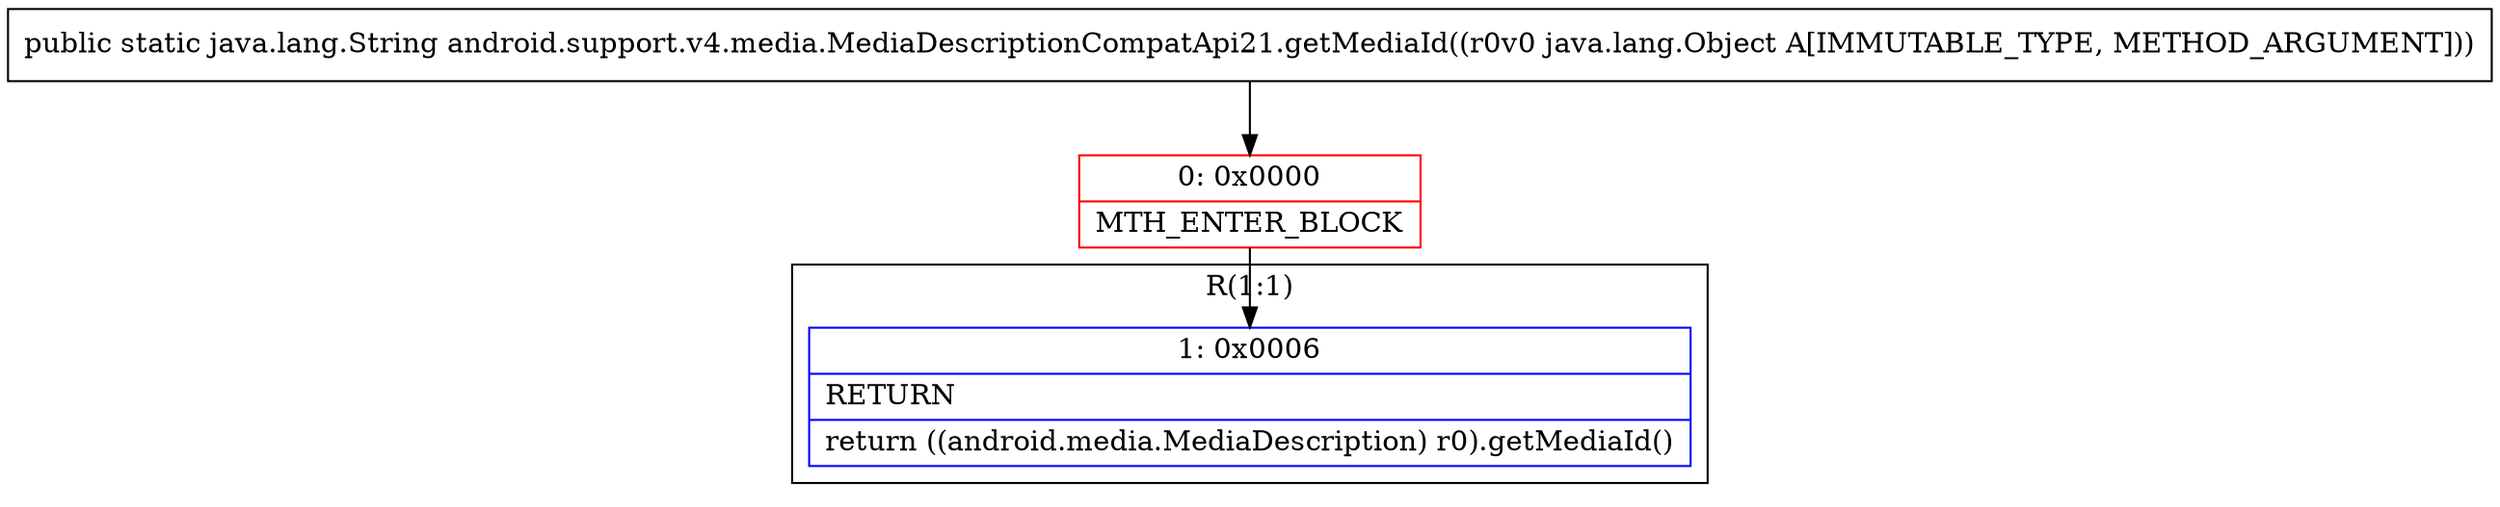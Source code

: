 digraph "CFG forandroid.support.v4.media.MediaDescriptionCompatApi21.getMediaId(Ljava\/lang\/Object;)Ljava\/lang\/String;" {
subgraph cluster_Region_1992940858 {
label = "R(1:1)";
node [shape=record,color=blue];
Node_1 [shape=record,label="{1\:\ 0x0006|RETURN\l|return ((android.media.MediaDescription) r0).getMediaId()\l}"];
}
Node_0 [shape=record,color=red,label="{0\:\ 0x0000|MTH_ENTER_BLOCK\l}"];
MethodNode[shape=record,label="{public static java.lang.String android.support.v4.media.MediaDescriptionCompatApi21.getMediaId((r0v0 java.lang.Object A[IMMUTABLE_TYPE, METHOD_ARGUMENT])) }"];
MethodNode -> Node_0;
Node_0 -> Node_1;
}

